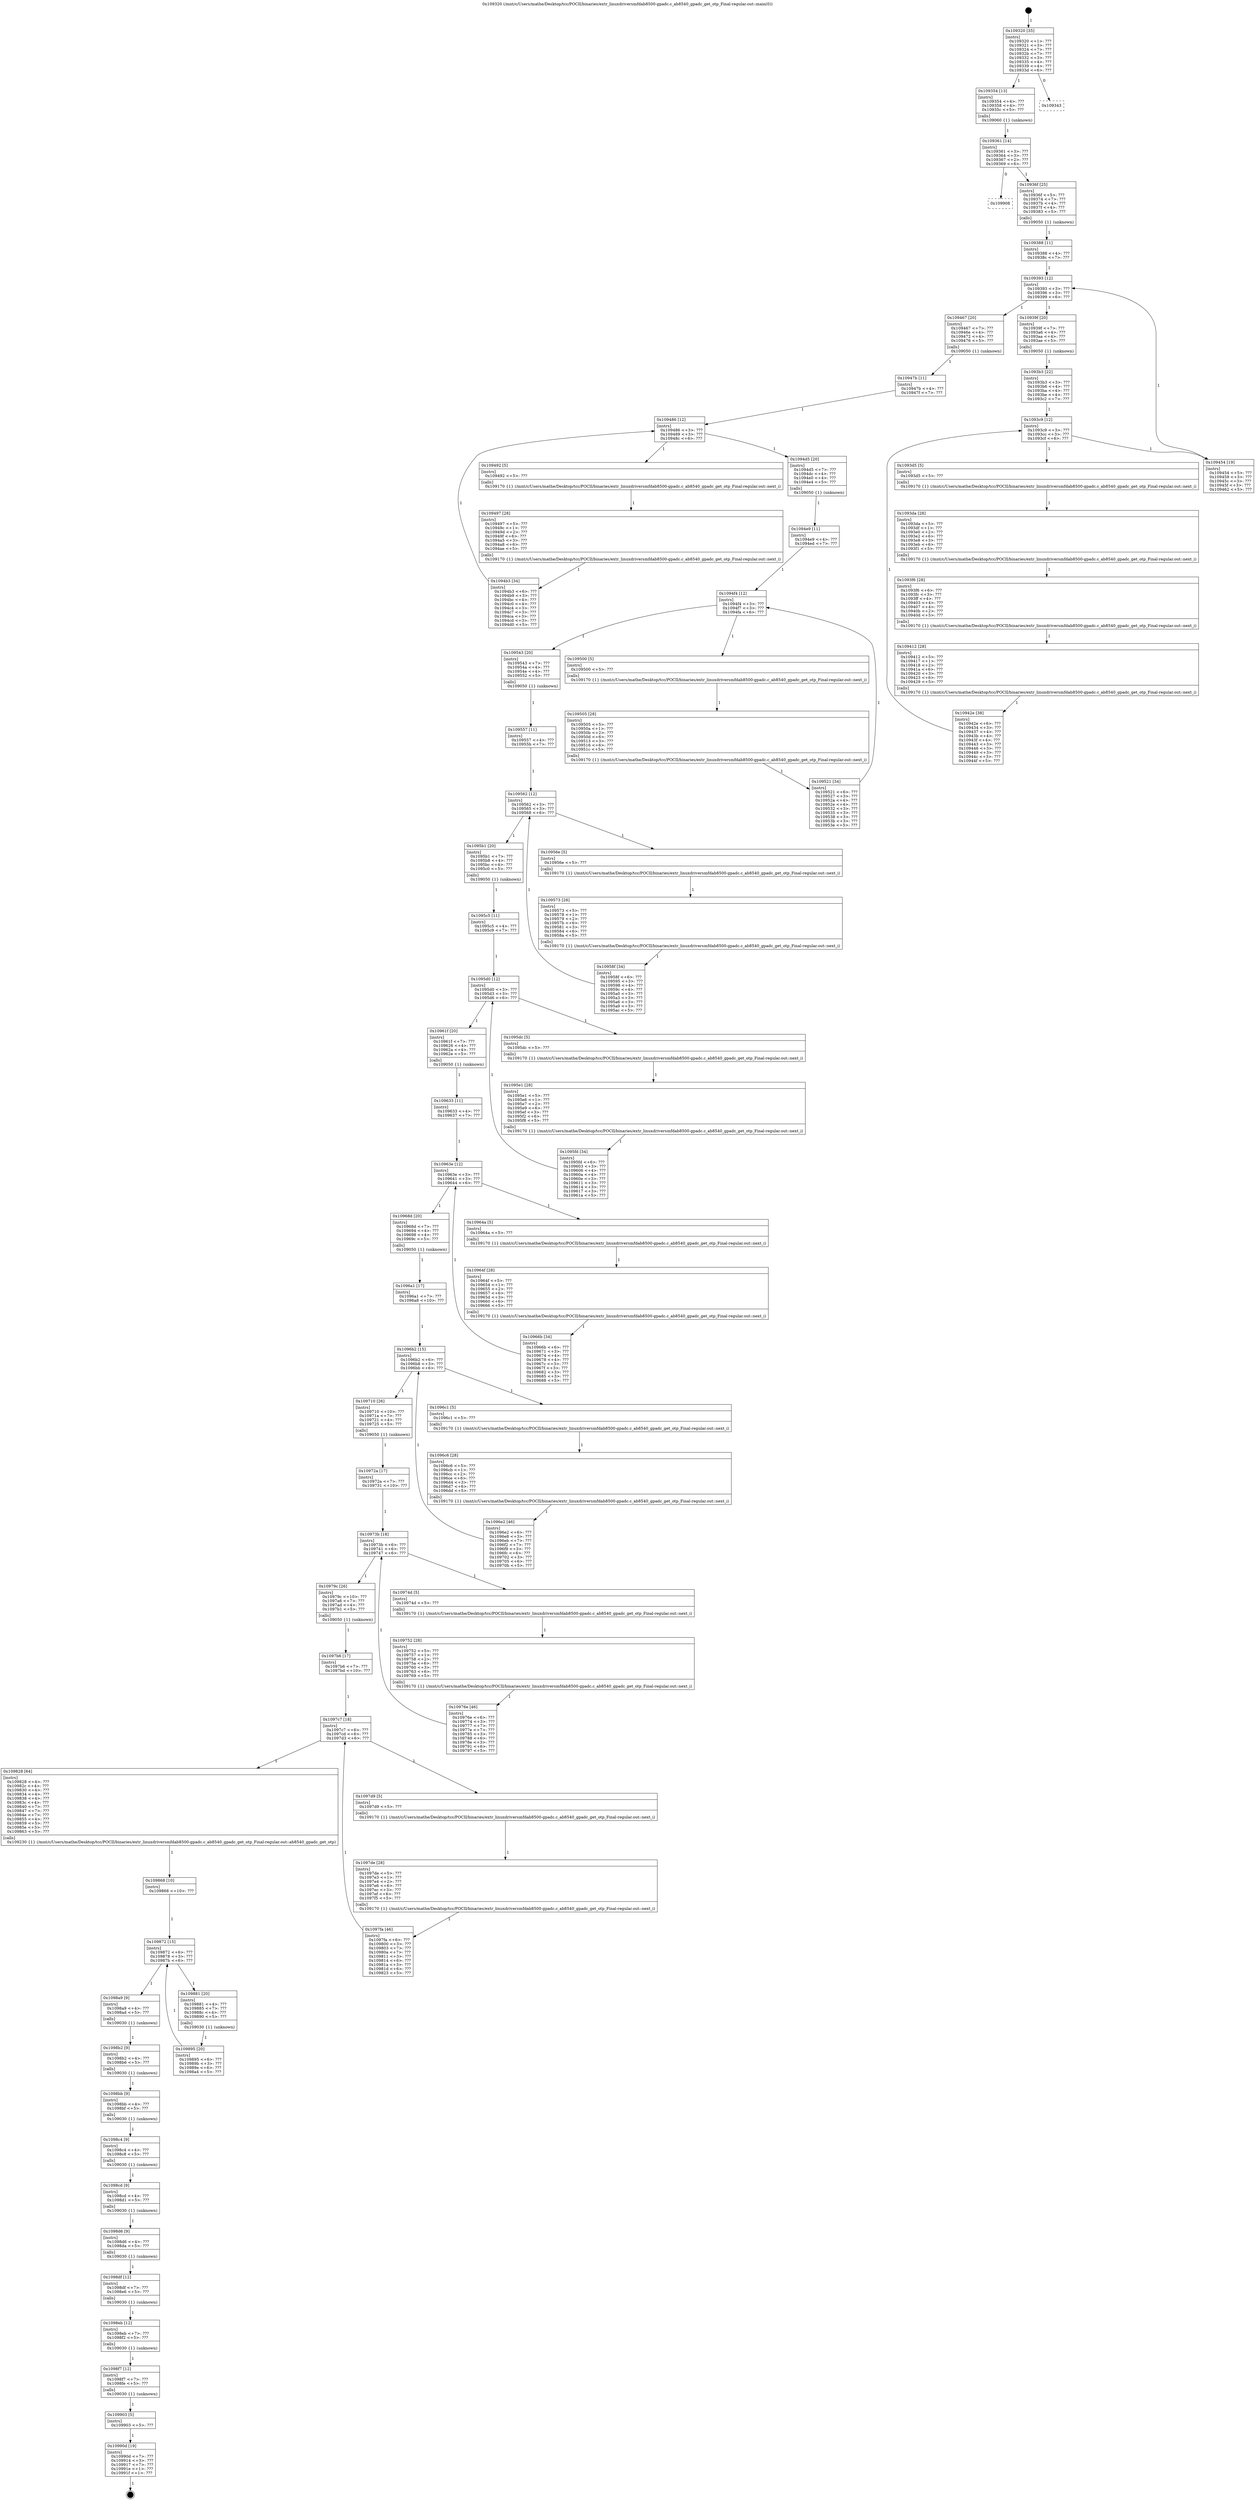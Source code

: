digraph "0x109320" {
  label = "0x109320 (/mnt/c/Users/mathe/Desktop/tcc/POCII/binaries/extr_linuxdriversmfdab8500-gpadc.c_ab8540_gpadc_get_otp_Final-regular.out::main(0))"
  labelloc = "t"
  node[shape=record]

  Entry [label="",width=0.3,height=0.3,shape=circle,fillcolor=black,style=filled]
  "0x109320" [label="{
     0x109320 [35]\l
     | [instrs]\l
     &nbsp;&nbsp;0x109320 \<+1\>: ???\l
     &nbsp;&nbsp;0x109321 \<+3\>: ???\l
     &nbsp;&nbsp;0x109324 \<+7\>: ???\l
     &nbsp;&nbsp;0x10932b \<+7\>: ???\l
     &nbsp;&nbsp;0x109332 \<+3\>: ???\l
     &nbsp;&nbsp;0x109335 \<+4\>: ???\l
     &nbsp;&nbsp;0x109339 \<+4\>: ???\l
     &nbsp;&nbsp;0x10933d \<+6\>: ???\l
  }"]
  "0x109354" [label="{
     0x109354 [13]\l
     | [instrs]\l
     &nbsp;&nbsp;0x109354 \<+4\>: ???\l
     &nbsp;&nbsp;0x109358 \<+4\>: ???\l
     &nbsp;&nbsp;0x10935c \<+5\>: ???\l
     | [calls]\l
     &nbsp;&nbsp;0x109060 \{1\} (unknown)\l
  }"]
  "0x109343" [label="{
     0x109343\l
  }", style=dashed]
  "0x109361" [label="{
     0x109361 [14]\l
     | [instrs]\l
     &nbsp;&nbsp;0x109361 \<+3\>: ???\l
     &nbsp;&nbsp;0x109364 \<+3\>: ???\l
     &nbsp;&nbsp;0x109367 \<+2\>: ???\l
     &nbsp;&nbsp;0x109369 \<+6\>: ???\l
  }"]
  "0x109908" [label="{
     0x109908\l
  }", style=dashed]
  "0x10936f" [label="{
     0x10936f [25]\l
     | [instrs]\l
     &nbsp;&nbsp;0x10936f \<+5\>: ???\l
     &nbsp;&nbsp;0x109374 \<+7\>: ???\l
     &nbsp;&nbsp;0x10937b \<+4\>: ???\l
     &nbsp;&nbsp;0x10937f \<+4\>: ???\l
     &nbsp;&nbsp;0x109383 \<+5\>: ???\l
     | [calls]\l
     &nbsp;&nbsp;0x109050 \{1\} (unknown)\l
  }"]
  Exit [label="",width=0.3,height=0.3,shape=circle,fillcolor=black,style=filled,peripheries=2]
  "0x109393" [label="{
     0x109393 [12]\l
     | [instrs]\l
     &nbsp;&nbsp;0x109393 \<+3\>: ???\l
     &nbsp;&nbsp;0x109396 \<+3\>: ???\l
     &nbsp;&nbsp;0x109399 \<+6\>: ???\l
  }"]
  "0x109467" [label="{
     0x109467 [20]\l
     | [instrs]\l
     &nbsp;&nbsp;0x109467 \<+7\>: ???\l
     &nbsp;&nbsp;0x10946e \<+4\>: ???\l
     &nbsp;&nbsp;0x109472 \<+4\>: ???\l
     &nbsp;&nbsp;0x109476 \<+5\>: ???\l
     | [calls]\l
     &nbsp;&nbsp;0x109050 \{1\} (unknown)\l
  }"]
  "0x10939f" [label="{
     0x10939f [20]\l
     | [instrs]\l
     &nbsp;&nbsp;0x10939f \<+7\>: ???\l
     &nbsp;&nbsp;0x1093a6 \<+4\>: ???\l
     &nbsp;&nbsp;0x1093aa \<+4\>: ???\l
     &nbsp;&nbsp;0x1093ae \<+5\>: ???\l
     | [calls]\l
     &nbsp;&nbsp;0x109050 \{1\} (unknown)\l
  }"]
  "0x1093c9" [label="{
     0x1093c9 [12]\l
     | [instrs]\l
     &nbsp;&nbsp;0x1093c9 \<+3\>: ???\l
     &nbsp;&nbsp;0x1093cc \<+3\>: ???\l
     &nbsp;&nbsp;0x1093cf \<+6\>: ???\l
  }"]
  "0x109454" [label="{
     0x109454 [19]\l
     | [instrs]\l
     &nbsp;&nbsp;0x109454 \<+5\>: ???\l
     &nbsp;&nbsp;0x109459 \<+3\>: ???\l
     &nbsp;&nbsp;0x10945c \<+3\>: ???\l
     &nbsp;&nbsp;0x10945f \<+3\>: ???\l
     &nbsp;&nbsp;0x109462 \<+5\>: ???\l
  }"]
  "0x1093d5" [label="{
     0x1093d5 [5]\l
     | [instrs]\l
     &nbsp;&nbsp;0x1093d5 \<+5\>: ???\l
     | [calls]\l
     &nbsp;&nbsp;0x109170 \{1\} (/mnt/c/Users/mathe/Desktop/tcc/POCII/binaries/extr_linuxdriversmfdab8500-gpadc.c_ab8540_gpadc_get_otp_Final-regular.out::next_i)\l
  }"]
  "0x1093da" [label="{
     0x1093da [28]\l
     | [instrs]\l
     &nbsp;&nbsp;0x1093da \<+5\>: ???\l
     &nbsp;&nbsp;0x1093df \<+1\>: ???\l
     &nbsp;&nbsp;0x1093e0 \<+2\>: ???\l
     &nbsp;&nbsp;0x1093e2 \<+6\>: ???\l
     &nbsp;&nbsp;0x1093e8 \<+3\>: ???\l
     &nbsp;&nbsp;0x1093eb \<+6\>: ???\l
     &nbsp;&nbsp;0x1093f1 \<+5\>: ???\l
     | [calls]\l
     &nbsp;&nbsp;0x109170 \{1\} (/mnt/c/Users/mathe/Desktop/tcc/POCII/binaries/extr_linuxdriversmfdab8500-gpadc.c_ab8540_gpadc_get_otp_Final-regular.out::next_i)\l
  }"]
  "0x1093f6" [label="{
     0x1093f6 [28]\l
     | [instrs]\l
     &nbsp;&nbsp;0x1093f6 \<+6\>: ???\l
     &nbsp;&nbsp;0x1093fc \<+3\>: ???\l
     &nbsp;&nbsp;0x1093ff \<+4\>: ???\l
     &nbsp;&nbsp;0x109403 \<+4\>: ???\l
     &nbsp;&nbsp;0x109407 \<+4\>: ???\l
     &nbsp;&nbsp;0x10940b \<+2\>: ???\l
     &nbsp;&nbsp;0x10940d \<+5\>: ???\l
     | [calls]\l
     &nbsp;&nbsp;0x109170 \{1\} (/mnt/c/Users/mathe/Desktop/tcc/POCII/binaries/extr_linuxdriversmfdab8500-gpadc.c_ab8540_gpadc_get_otp_Final-regular.out::next_i)\l
  }"]
  "0x109412" [label="{
     0x109412 [28]\l
     | [instrs]\l
     &nbsp;&nbsp;0x109412 \<+5\>: ???\l
     &nbsp;&nbsp;0x109417 \<+1\>: ???\l
     &nbsp;&nbsp;0x109418 \<+2\>: ???\l
     &nbsp;&nbsp;0x10941a \<+6\>: ???\l
     &nbsp;&nbsp;0x109420 \<+3\>: ???\l
     &nbsp;&nbsp;0x109423 \<+6\>: ???\l
     &nbsp;&nbsp;0x109429 \<+5\>: ???\l
     | [calls]\l
     &nbsp;&nbsp;0x109170 \{1\} (/mnt/c/Users/mathe/Desktop/tcc/POCII/binaries/extr_linuxdriversmfdab8500-gpadc.c_ab8540_gpadc_get_otp_Final-regular.out::next_i)\l
  }"]
  "0x10942e" [label="{
     0x10942e [38]\l
     | [instrs]\l
     &nbsp;&nbsp;0x10942e \<+6\>: ???\l
     &nbsp;&nbsp;0x109434 \<+3\>: ???\l
     &nbsp;&nbsp;0x109437 \<+4\>: ???\l
     &nbsp;&nbsp;0x10943b \<+4\>: ???\l
     &nbsp;&nbsp;0x10943f \<+4\>: ???\l
     &nbsp;&nbsp;0x109443 \<+3\>: ???\l
     &nbsp;&nbsp;0x109446 \<+3\>: ???\l
     &nbsp;&nbsp;0x109449 \<+3\>: ???\l
     &nbsp;&nbsp;0x10944c \<+3\>: ???\l
     &nbsp;&nbsp;0x10944f \<+5\>: ???\l
  }"]
  "0x1093b3" [label="{
     0x1093b3 [22]\l
     | [instrs]\l
     &nbsp;&nbsp;0x1093b3 \<+3\>: ???\l
     &nbsp;&nbsp;0x1093b6 \<+4\>: ???\l
     &nbsp;&nbsp;0x1093ba \<+4\>: ???\l
     &nbsp;&nbsp;0x1093be \<+4\>: ???\l
     &nbsp;&nbsp;0x1093c2 \<+7\>: ???\l
  }"]
  "0x10990d" [label="{
     0x10990d [19]\l
     | [instrs]\l
     &nbsp;&nbsp;0x10990d \<+7\>: ???\l
     &nbsp;&nbsp;0x109914 \<+3\>: ???\l
     &nbsp;&nbsp;0x109917 \<+7\>: ???\l
     &nbsp;&nbsp;0x10991e \<+1\>: ???\l
     &nbsp;&nbsp;0x10991f \<+1\>: ???\l
  }"]
  "0x109388" [label="{
     0x109388 [11]\l
     | [instrs]\l
     &nbsp;&nbsp;0x109388 \<+4\>: ???\l
     &nbsp;&nbsp;0x10938c \<+7\>: ???\l
  }"]
  "0x109486" [label="{
     0x109486 [12]\l
     | [instrs]\l
     &nbsp;&nbsp;0x109486 \<+3\>: ???\l
     &nbsp;&nbsp;0x109489 \<+3\>: ???\l
     &nbsp;&nbsp;0x10948c \<+6\>: ???\l
  }"]
  "0x1094d5" [label="{
     0x1094d5 [20]\l
     | [instrs]\l
     &nbsp;&nbsp;0x1094d5 \<+7\>: ???\l
     &nbsp;&nbsp;0x1094dc \<+4\>: ???\l
     &nbsp;&nbsp;0x1094e0 \<+4\>: ???\l
     &nbsp;&nbsp;0x1094e4 \<+5\>: ???\l
     | [calls]\l
     &nbsp;&nbsp;0x109050 \{1\} (unknown)\l
  }"]
  "0x109492" [label="{
     0x109492 [5]\l
     | [instrs]\l
     &nbsp;&nbsp;0x109492 \<+5\>: ???\l
     | [calls]\l
     &nbsp;&nbsp;0x109170 \{1\} (/mnt/c/Users/mathe/Desktop/tcc/POCII/binaries/extr_linuxdriversmfdab8500-gpadc.c_ab8540_gpadc_get_otp_Final-regular.out::next_i)\l
  }"]
  "0x109497" [label="{
     0x109497 [28]\l
     | [instrs]\l
     &nbsp;&nbsp;0x109497 \<+5\>: ???\l
     &nbsp;&nbsp;0x10949c \<+1\>: ???\l
     &nbsp;&nbsp;0x10949d \<+2\>: ???\l
     &nbsp;&nbsp;0x10949f \<+6\>: ???\l
     &nbsp;&nbsp;0x1094a5 \<+3\>: ???\l
     &nbsp;&nbsp;0x1094a8 \<+6\>: ???\l
     &nbsp;&nbsp;0x1094ae \<+5\>: ???\l
     | [calls]\l
     &nbsp;&nbsp;0x109170 \{1\} (/mnt/c/Users/mathe/Desktop/tcc/POCII/binaries/extr_linuxdriversmfdab8500-gpadc.c_ab8540_gpadc_get_otp_Final-regular.out::next_i)\l
  }"]
  "0x1094b3" [label="{
     0x1094b3 [34]\l
     | [instrs]\l
     &nbsp;&nbsp;0x1094b3 \<+6\>: ???\l
     &nbsp;&nbsp;0x1094b9 \<+3\>: ???\l
     &nbsp;&nbsp;0x1094bc \<+4\>: ???\l
     &nbsp;&nbsp;0x1094c0 \<+4\>: ???\l
     &nbsp;&nbsp;0x1094c4 \<+3\>: ???\l
     &nbsp;&nbsp;0x1094c7 \<+3\>: ???\l
     &nbsp;&nbsp;0x1094ca \<+3\>: ???\l
     &nbsp;&nbsp;0x1094cd \<+3\>: ???\l
     &nbsp;&nbsp;0x1094d0 \<+5\>: ???\l
  }"]
  "0x10947b" [label="{
     0x10947b [11]\l
     | [instrs]\l
     &nbsp;&nbsp;0x10947b \<+4\>: ???\l
     &nbsp;&nbsp;0x10947f \<+7\>: ???\l
  }"]
  "0x1094f4" [label="{
     0x1094f4 [12]\l
     | [instrs]\l
     &nbsp;&nbsp;0x1094f4 \<+3\>: ???\l
     &nbsp;&nbsp;0x1094f7 \<+3\>: ???\l
     &nbsp;&nbsp;0x1094fa \<+6\>: ???\l
  }"]
  "0x109543" [label="{
     0x109543 [20]\l
     | [instrs]\l
     &nbsp;&nbsp;0x109543 \<+7\>: ???\l
     &nbsp;&nbsp;0x10954a \<+4\>: ???\l
     &nbsp;&nbsp;0x10954e \<+4\>: ???\l
     &nbsp;&nbsp;0x109552 \<+5\>: ???\l
     | [calls]\l
     &nbsp;&nbsp;0x109050 \{1\} (unknown)\l
  }"]
  "0x109500" [label="{
     0x109500 [5]\l
     | [instrs]\l
     &nbsp;&nbsp;0x109500 \<+5\>: ???\l
     | [calls]\l
     &nbsp;&nbsp;0x109170 \{1\} (/mnt/c/Users/mathe/Desktop/tcc/POCII/binaries/extr_linuxdriversmfdab8500-gpadc.c_ab8540_gpadc_get_otp_Final-regular.out::next_i)\l
  }"]
  "0x109505" [label="{
     0x109505 [28]\l
     | [instrs]\l
     &nbsp;&nbsp;0x109505 \<+5\>: ???\l
     &nbsp;&nbsp;0x10950a \<+1\>: ???\l
     &nbsp;&nbsp;0x10950b \<+2\>: ???\l
     &nbsp;&nbsp;0x10950d \<+6\>: ???\l
     &nbsp;&nbsp;0x109513 \<+3\>: ???\l
     &nbsp;&nbsp;0x109516 \<+6\>: ???\l
     &nbsp;&nbsp;0x10951c \<+5\>: ???\l
     | [calls]\l
     &nbsp;&nbsp;0x109170 \{1\} (/mnt/c/Users/mathe/Desktop/tcc/POCII/binaries/extr_linuxdriversmfdab8500-gpadc.c_ab8540_gpadc_get_otp_Final-regular.out::next_i)\l
  }"]
  "0x109521" [label="{
     0x109521 [34]\l
     | [instrs]\l
     &nbsp;&nbsp;0x109521 \<+6\>: ???\l
     &nbsp;&nbsp;0x109527 \<+3\>: ???\l
     &nbsp;&nbsp;0x10952a \<+4\>: ???\l
     &nbsp;&nbsp;0x10952e \<+4\>: ???\l
     &nbsp;&nbsp;0x109532 \<+3\>: ???\l
     &nbsp;&nbsp;0x109535 \<+3\>: ???\l
     &nbsp;&nbsp;0x109538 \<+3\>: ???\l
     &nbsp;&nbsp;0x10953b \<+3\>: ???\l
     &nbsp;&nbsp;0x10953e \<+5\>: ???\l
  }"]
  "0x1094e9" [label="{
     0x1094e9 [11]\l
     | [instrs]\l
     &nbsp;&nbsp;0x1094e9 \<+4\>: ???\l
     &nbsp;&nbsp;0x1094ed \<+7\>: ???\l
  }"]
  "0x109562" [label="{
     0x109562 [12]\l
     | [instrs]\l
     &nbsp;&nbsp;0x109562 \<+3\>: ???\l
     &nbsp;&nbsp;0x109565 \<+3\>: ???\l
     &nbsp;&nbsp;0x109568 \<+6\>: ???\l
  }"]
  "0x1095b1" [label="{
     0x1095b1 [20]\l
     | [instrs]\l
     &nbsp;&nbsp;0x1095b1 \<+7\>: ???\l
     &nbsp;&nbsp;0x1095b8 \<+4\>: ???\l
     &nbsp;&nbsp;0x1095bc \<+4\>: ???\l
     &nbsp;&nbsp;0x1095c0 \<+5\>: ???\l
     | [calls]\l
     &nbsp;&nbsp;0x109050 \{1\} (unknown)\l
  }"]
  "0x10956e" [label="{
     0x10956e [5]\l
     | [instrs]\l
     &nbsp;&nbsp;0x10956e \<+5\>: ???\l
     | [calls]\l
     &nbsp;&nbsp;0x109170 \{1\} (/mnt/c/Users/mathe/Desktop/tcc/POCII/binaries/extr_linuxdriversmfdab8500-gpadc.c_ab8540_gpadc_get_otp_Final-regular.out::next_i)\l
  }"]
  "0x109573" [label="{
     0x109573 [28]\l
     | [instrs]\l
     &nbsp;&nbsp;0x109573 \<+5\>: ???\l
     &nbsp;&nbsp;0x109578 \<+1\>: ???\l
     &nbsp;&nbsp;0x109579 \<+2\>: ???\l
     &nbsp;&nbsp;0x10957b \<+6\>: ???\l
     &nbsp;&nbsp;0x109581 \<+3\>: ???\l
     &nbsp;&nbsp;0x109584 \<+6\>: ???\l
     &nbsp;&nbsp;0x10958a \<+5\>: ???\l
     | [calls]\l
     &nbsp;&nbsp;0x109170 \{1\} (/mnt/c/Users/mathe/Desktop/tcc/POCII/binaries/extr_linuxdriversmfdab8500-gpadc.c_ab8540_gpadc_get_otp_Final-regular.out::next_i)\l
  }"]
  "0x10958f" [label="{
     0x10958f [34]\l
     | [instrs]\l
     &nbsp;&nbsp;0x10958f \<+6\>: ???\l
     &nbsp;&nbsp;0x109595 \<+3\>: ???\l
     &nbsp;&nbsp;0x109598 \<+4\>: ???\l
     &nbsp;&nbsp;0x10959c \<+4\>: ???\l
     &nbsp;&nbsp;0x1095a0 \<+3\>: ???\l
     &nbsp;&nbsp;0x1095a3 \<+3\>: ???\l
     &nbsp;&nbsp;0x1095a6 \<+3\>: ???\l
     &nbsp;&nbsp;0x1095a9 \<+3\>: ???\l
     &nbsp;&nbsp;0x1095ac \<+5\>: ???\l
  }"]
  "0x109557" [label="{
     0x109557 [11]\l
     | [instrs]\l
     &nbsp;&nbsp;0x109557 \<+4\>: ???\l
     &nbsp;&nbsp;0x10955b \<+7\>: ???\l
  }"]
  "0x1095d0" [label="{
     0x1095d0 [12]\l
     | [instrs]\l
     &nbsp;&nbsp;0x1095d0 \<+3\>: ???\l
     &nbsp;&nbsp;0x1095d3 \<+3\>: ???\l
     &nbsp;&nbsp;0x1095d6 \<+6\>: ???\l
  }"]
  "0x10961f" [label="{
     0x10961f [20]\l
     | [instrs]\l
     &nbsp;&nbsp;0x10961f \<+7\>: ???\l
     &nbsp;&nbsp;0x109626 \<+4\>: ???\l
     &nbsp;&nbsp;0x10962a \<+4\>: ???\l
     &nbsp;&nbsp;0x10962e \<+5\>: ???\l
     | [calls]\l
     &nbsp;&nbsp;0x109050 \{1\} (unknown)\l
  }"]
  "0x1095dc" [label="{
     0x1095dc [5]\l
     | [instrs]\l
     &nbsp;&nbsp;0x1095dc \<+5\>: ???\l
     | [calls]\l
     &nbsp;&nbsp;0x109170 \{1\} (/mnt/c/Users/mathe/Desktop/tcc/POCII/binaries/extr_linuxdriversmfdab8500-gpadc.c_ab8540_gpadc_get_otp_Final-regular.out::next_i)\l
  }"]
  "0x1095e1" [label="{
     0x1095e1 [28]\l
     | [instrs]\l
     &nbsp;&nbsp;0x1095e1 \<+5\>: ???\l
     &nbsp;&nbsp;0x1095e6 \<+1\>: ???\l
     &nbsp;&nbsp;0x1095e7 \<+2\>: ???\l
     &nbsp;&nbsp;0x1095e9 \<+6\>: ???\l
     &nbsp;&nbsp;0x1095ef \<+3\>: ???\l
     &nbsp;&nbsp;0x1095f2 \<+6\>: ???\l
     &nbsp;&nbsp;0x1095f8 \<+5\>: ???\l
     | [calls]\l
     &nbsp;&nbsp;0x109170 \{1\} (/mnt/c/Users/mathe/Desktop/tcc/POCII/binaries/extr_linuxdriversmfdab8500-gpadc.c_ab8540_gpadc_get_otp_Final-regular.out::next_i)\l
  }"]
  "0x1095fd" [label="{
     0x1095fd [34]\l
     | [instrs]\l
     &nbsp;&nbsp;0x1095fd \<+6\>: ???\l
     &nbsp;&nbsp;0x109603 \<+3\>: ???\l
     &nbsp;&nbsp;0x109606 \<+4\>: ???\l
     &nbsp;&nbsp;0x10960a \<+4\>: ???\l
     &nbsp;&nbsp;0x10960e \<+3\>: ???\l
     &nbsp;&nbsp;0x109611 \<+3\>: ???\l
     &nbsp;&nbsp;0x109614 \<+3\>: ???\l
     &nbsp;&nbsp;0x109617 \<+3\>: ???\l
     &nbsp;&nbsp;0x10961a \<+5\>: ???\l
  }"]
  "0x1095c5" [label="{
     0x1095c5 [11]\l
     | [instrs]\l
     &nbsp;&nbsp;0x1095c5 \<+4\>: ???\l
     &nbsp;&nbsp;0x1095c9 \<+7\>: ???\l
  }"]
  "0x10963e" [label="{
     0x10963e [12]\l
     | [instrs]\l
     &nbsp;&nbsp;0x10963e \<+3\>: ???\l
     &nbsp;&nbsp;0x109641 \<+3\>: ???\l
     &nbsp;&nbsp;0x109644 \<+6\>: ???\l
  }"]
  "0x10968d" [label="{
     0x10968d [20]\l
     | [instrs]\l
     &nbsp;&nbsp;0x10968d \<+7\>: ???\l
     &nbsp;&nbsp;0x109694 \<+4\>: ???\l
     &nbsp;&nbsp;0x109698 \<+4\>: ???\l
     &nbsp;&nbsp;0x10969c \<+5\>: ???\l
     | [calls]\l
     &nbsp;&nbsp;0x109050 \{1\} (unknown)\l
  }"]
  "0x10964a" [label="{
     0x10964a [5]\l
     | [instrs]\l
     &nbsp;&nbsp;0x10964a \<+5\>: ???\l
     | [calls]\l
     &nbsp;&nbsp;0x109170 \{1\} (/mnt/c/Users/mathe/Desktop/tcc/POCII/binaries/extr_linuxdriversmfdab8500-gpadc.c_ab8540_gpadc_get_otp_Final-regular.out::next_i)\l
  }"]
  "0x10964f" [label="{
     0x10964f [28]\l
     | [instrs]\l
     &nbsp;&nbsp;0x10964f \<+5\>: ???\l
     &nbsp;&nbsp;0x109654 \<+1\>: ???\l
     &nbsp;&nbsp;0x109655 \<+2\>: ???\l
     &nbsp;&nbsp;0x109657 \<+6\>: ???\l
     &nbsp;&nbsp;0x10965d \<+3\>: ???\l
     &nbsp;&nbsp;0x109660 \<+6\>: ???\l
     &nbsp;&nbsp;0x109666 \<+5\>: ???\l
     | [calls]\l
     &nbsp;&nbsp;0x109170 \{1\} (/mnt/c/Users/mathe/Desktop/tcc/POCII/binaries/extr_linuxdriversmfdab8500-gpadc.c_ab8540_gpadc_get_otp_Final-regular.out::next_i)\l
  }"]
  "0x10966b" [label="{
     0x10966b [34]\l
     | [instrs]\l
     &nbsp;&nbsp;0x10966b \<+6\>: ???\l
     &nbsp;&nbsp;0x109671 \<+3\>: ???\l
     &nbsp;&nbsp;0x109674 \<+4\>: ???\l
     &nbsp;&nbsp;0x109678 \<+4\>: ???\l
     &nbsp;&nbsp;0x10967c \<+3\>: ???\l
     &nbsp;&nbsp;0x10967f \<+3\>: ???\l
     &nbsp;&nbsp;0x109682 \<+3\>: ???\l
     &nbsp;&nbsp;0x109685 \<+3\>: ???\l
     &nbsp;&nbsp;0x109688 \<+5\>: ???\l
  }"]
  "0x109633" [label="{
     0x109633 [11]\l
     | [instrs]\l
     &nbsp;&nbsp;0x109633 \<+4\>: ???\l
     &nbsp;&nbsp;0x109637 \<+7\>: ???\l
  }"]
  "0x1096b2" [label="{
     0x1096b2 [15]\l
     | [instrs]\l
     &nbsp;&nbsp;0x1096b2 \<+6\>: ???\l
     &nbsp;&nbsp;0x1096b8 \<+3\>: ???\l
     &nbsp;&nbsp;0x1096bb \<+6\>: ???\l
  }"]
  "0x109710" [label="{
     0x109710 [26]\l
     | [instrs]\l
     &nbsp;&nbsp;0x109710 \<+10\>: ???\l
     &nbsp;&nbsp;0x10971a \<+7\>: ???\l
     &nbsp;&nbsp;0x109721 \<+4\>: ???\l
     &nbsp;&nbsp;0x109725 \<+5\>: ???\l
     | [calls]\l
     &nbsp;&nbsp;0x109050 \{1\} (unknown)\l
  }"]
  "0x1096c1" [label="{
     0x1096c1 [5]\l
     | [instrs]\l
     &nbsp;&nbsp;0x1096c1 \<+5\>: ???\l
     | [calls]\l
     &nbsp;&nbsp;0x109170 \{1\} (/mnt/c/Users/mathe/Desktop/tcc/POCII/binaries/extr_linuxdriversmfdab8500-gpadc.c_ab8540_gpadc_get_otp_Final-regular.out::next_i)\l
  }"]
  "0x1096c6" [label="{
     0x1096c6 [28]\l
     | [instrs]\l
     &nbsp;&nbsp;0x1096c6 \<+5\>: ???\l
     &nbsp;&nbsp;0x1096cb \<+1\>: ???\l
     &nbsp;&nbsp;0x1096cc \<+2\>: ???\l
     &nbsp;&nbsp;0x1096ce \<+6\>: ???\l
     &nbsp;&nbsp;0x1096d4 \<+3\>: ???\l
     &nbsp;&nbsp;0x1096d7 \<+6\>: ???\l
     &nbsp;&nbsp;0x1096dd \<+5\>: ???\l
     | [calls]\l
     &nbsp;&nbsp;0x109170 \{1\} (/mnt/c/Users/mathe/Desktop/tcc/POCII/binaries/extr_linuxdriversmfdab8500-gpadc.c_ab8540_gpadc_get_otp_Final-regular.out::next_i)\l
  }"]
  "0x1096e2" [label="{
     0x1096e2 [46]\l
     | [instrs]\l
     &nbsp;&nbsp;0x1096e2 \<+6\>: ???\l
     &nbsp;&nbsp;0x1096e8 \<+3\>: ???\l
     &nbsp;&nbsp;0x1096eb \<+7\>: ???\l
     &nbsp;&nbsp;0x1096f2 \<+7\>: ???\l
     &nbsp;&nbsp;0x1096f9 \<+3\>: ???\l
     &nbsp;&nbsp;0x1096fc \<+6\>: ???\l
     &nbsp;&nbsp;0x109702 \<+3\>: ???\l
     &nbsp;&nbsp;0x109705 \<+6\>: ???\l
     &nbsp;&nbsp;0x10970b \<+5\>: ???\l
  }"]
  "0x1096a1" [label="{
     0x1096a1 [17]\l
     | [instrs]\l
     &nbsp;&nbsp;0x1096a1 \<+7\>: ???\l
     &nbsp;&nbsp;0x1096a8 \<+10\>: ???\l
  }"]
  "0x10973b" [label="{
     0x10973b [18]\l
     | [instrs]\l
     &nbsp;&nbsp;0x10973b \<+6\>: ???\l
     &nbsp;&nbsp;0x109741 \<+6\>: ???\l
     &nbsp;&nbsp;0x109747 \<+6\>: ???\l
  }"]
  "0x10979c" [label="{
     0x10979c [26]\l
     | [instrs]\l
     &nbsp;&nbsp;0x10979c \<+10\>: ???\l
     &nbsp;&nbsp;0x1097a6 \<+7\>: ???\l
     &nbsp;&nbsp;0x1097ad \<+4\>: ???\l
     &nbsp;&nbsp;0x1097b1 \<+5\>: ???\l
     | [calls]\l
     &nbsp;&nbsp;0x109050 \{1\} (unknown)\l
  }"]
  "0x10974d" [label="{
     0x10974d [5]\l
     | [instrs]\l
     &nbsp;&nbsp;0x10974d \<+5\>: ???\l
     | [calls]\l
     &nbsp;&nbsp;0x109170 \{1\} (/mnt/c/Users/mathe/Desktop/tcc/POCII/binaries/extr_linuxdriversmfdab8500-gpadc.c_ab8540_gpadc_get_otp_Final-regular.out::next_i)\l
  }"]
  "0x109752" [label="{
     0x109752 [28]\l
     | [instrs]\l
     &nbsp;&nbsp;0x109752 \<+5\>: ???\l
     &nbsp;&nbsp;0x109757 \<+1\>: ???\l
     &nbsp;&nbsp;0x109758 \<+2\>: ???\l
     &nbsp;&nbsp;0x10975a \<+6\>: ???\l
     &nbsp;&nbsp;0x109760 \<+3\>: ???\l
     &nbsp;&nbsp;0x109763 \<+6\>: ???\l
     &nbsp;&nbsp;0x109769 \<+5\>: ???\l
     | [calls]\l
     &nbsp;&nbsp;0x109170 \{1\} (/mnt/c/Users/mathe/Desktop/tcc/POCII/binaries/extr_linuxdriversmfdab8500-gpadc.c_ab8540_gpadc_get_otp_Final-regular.out::next_i)\l
  }"]
  "0x10976e" [label="{
     0x10976e [46]\l
     | [instrs]\l
     &nbsp;&nbsp;0x10976e \<+6\>: ???\l
     &nbsp;&nbsp;0x109774 \<+3\>: ???\l
     &nbsp;&nbsp;0x109777 \<+7\>: ???\l
     &nbsp;&nbsp;0x10977e \<+7\>: ???\l
     &nbsp;&nbsp;0x109785 \<+3\>: ???\l
     &nbsp;&nbsp;0x109788 \<+6\>: ???\l
     &nbsp;&nbsp;0x10978e \<+3\>: ???\l
     &nbsp;&nbsp;0x109791 \<+6\>: ???\l
     &nbsp;&nbsp;0x109797 \<+5\>: ???\l
  }"]
  "0x10972a" [label="{
     0x10972a [17]\l
     | [instrs]\l
     &nbsp;&nbsp;0x10972a \<+7\>: ???\l
     &nbsp;&nbsp;0x109731 \<+10\>: ???\l
  }"]
  "0x1097c7" [label="{
     0x1097c7 [18]\l
     | [instrs]\l
     &nbsp;&nbsp;0x1097c7 \<+6\>: ???\l
     &nbsp;&nbsp;0x1097cd \<+6\>: ???\l
     &nbsp;&nbsp;0x1097d3 \<+6\>: ???\l
  }"]
  "0x109828" [label="{
     0x109828 [64]\l
     | [instrs]\l
     &nbsp;&nbsp;0x109828 \<+4\>: ???\l
     &nbsp;&nbsp;0x10982c \<+4\>: ???\l
     &nbsp;&nbsp;0x109830 \<+4\>: ???\l
     &nbsp;&nbsp;0x109834 \<+4\>: ???\l
     &nbsp;&nbsp;0x109838 \<+4\>: ???\l
     &nbsp;&nbsp;0x10983c \<+4\>: ???\l
     &nbsp;&nbsp;0x109840 \<+7\>: ???\l
     &nbsp;&nbsp;0x109847 \<+7\>: ???\l
     &nbsp;&nbsp;0x10984e \<+7\>: ???\l
     &nbsp;&nbsp;0x109855 \<+4\>: ???\l
     &nbsp;&nbsp;0x109859 \<+5\>: ???\l
     &nbsp;&nbsp;0x10985e \<+5\>: ???\l
     &nbsp;&nbsp;0x109863 \<+5\>: ???\l
     | [calls]\l
     &nbsp;&nbsp;0x109230 \{1\} (/mnt/c/Users/mathe/Desktop/tcc/POCII/binaries/extr_linuxdriversmfdab8500-gpadc.c_ab8540_gpadc_get_otp_Final-regular.out::ab8540_gpadc_get_otp)\l
  }"]
  "0x1097d9" [label="{
     0x1097d9 [5]\l
     | [instrs]\l
     &nbsp;&nbsp;0x1097d9 \<+5\>: ???\l
     | [calls]\l
     &nbsp;&nbsp;0x109170 \{1\} (/mnt/c/Users/mathe/Desktop/tcc/POCII/binaries/extr_linuxdriversmfdab8500-gpadc.c_ab8540_gpadc_get_otp_Final-regular.out::next_i)\l
  }"]
  "0x1097de" [label="{
     0x1097de [28]\l
     | [instrs]\l
     &nbsp;&nbsp;0x1097de \<+5\>: ???\l
     &nbsp;&nbsp;0x1097e3 \<+1\>: ???\l
     &nbsp;&nbsp;0x1097e4 \<+2\>: ???\l
     &nbsp;&nbsp;0x1097e6 \<+6\>: ???\l
     &nbsp;&nbsp;0x1097ec \<+3\>: ???\l
     &nbsp;&nbsp;0x1097ef \<+6\>: ???\l
     &nbsp;&nbsp;0x1097f5 \<+5\>: ???\l
     | [calls]\l
     &nbsp;&nbsp;0x109170 \{1\} (/mnt/c/Users/mathe/Desktop/tcc/POCII/binaries/extr_linuxdriversmfdab8500-gpadc.c_ab8540_gpadc_get_otp_Final-regular.out::next_i)\l
  }"]
  "0x1097fa" [label="{
     0x1097fa [46]\l
     | [instrs]\l
     &nbsp;&nbsp;0x1097fa \<+6\>: ???\l
     &nbsp;&nbsp;0x109800 \<+3\>: ???\l
     &nbsp;&nbsp;0x109803 \<+7\>: ???\l
     &nbsp;&nbsp;0x10980a \<+7\>: ???\l
     &nbsp;&nbsp;0x109811 \<+3\>: ???\l
     &nbsp;&nbsp;0x109814 \<+6\>: ???\l
     &nbsp;&nbsp;0x10981a \<+3\>: ???\l
     &nbsp;&nbsp;0x10981d \<+6\>: ???\l
     &nbsp;&nbsp;0x109823 \<+5\>: ???\l
  }"]
  "0x1097b6" [label="{
     0x1097b6 [17]\l
     | [instrs]\l
     &nbsp;&nbsp;0x1097b6 \<+7\>: ???\l
     &nbsp;&nbsp;0x1097bd \<+10\>: ???\l
  }"]
  "0x109872" [label="{
     0x109872 [15]\l
     | [instrs]\l
     &nbsp;&nbsp;0x109872 \<+6\>: ???\l
     &nbsp;&nbsp;0x109878 \<+3\>: ???\l
     &nbsp;&nbsp;0x10987b \<+6\>: ???\l
  }"]
  "0x1098a9" [label="{
     0x1098a9 [9]\l
     | [instrs]\l
     &nbsp;&nbsp;0x1098a9 \<+4\>: ???\l
     &nbsp;&nbsp;0x1098ad \<+5\>: ???\l
     | [calls]\l
     &nbsp;&nbsp;0x109030 \{1\} (unknown)\l
  }"]
  "0x109881" [label="{
     0x109881 [20]\l
     | [instrs]\l
     &nbsp;&nbsp;0x109881 \<+4\>: ???\l
     &nbsp;&nbsp;0x109885 \<+7\>: ???\l
     &nbsp;&nbsp;0x10988c \<+4\>: ???\l
     &nbsp;&nbsp;0x109890 \<+5\>: ???\l
     | [calls]\l
     &nbsp;&nbsp;0x109030 \{1\} (unknown)\l
  }"]
  "0x109895" [label="{
     0x109895 [20]\l
     | [instrs]\l
     &nbsp;&nbsp;0x109895 \<+6\>: ???\l
     &nbsp;&nbsp;0x10989b \<+3\>: ???\l
     &nbsp;&nbsp;0x10989e \<+6\>: ???\l
     &nbsp;&nbsp;0x1098a4 \<+5\>: ???\l
  }"]
  "0x109868" [label="{
     0x109868 [10]\l
     | [instrs]\l
     &nbsp;&nbsp;0x109868 \<+10\>: ???\l
  }"]
  "0x1098b2" [label="{
     0x1098b2 [9]\l
     | [instrs]\l
     &nbsp;&nbsp;0x1098b2 \<+4\>: ???\l
     &nbsp;&nbsp;0x1098b6 \<+5\>: ???\l
     | [calls]\l
     &nbsp;&nbsp;0x109030 \{1\} (unknown)\l
  }"]
  "0x1098bb" [label="{
     0x1098bb [9]\l
     | [instrs]\l
     &nbsp;&nbsp;0x1098bb \<+4\>: ???\l
     &nbsp;&nbsp;0x1098bf \<+5\>: ???\l
     | [calls]\l
     &nbsp;&nbsp;0x109030 \{1\} (unknown)\l
  }"]
  "0x1098c4" [label="{
     0x1098c4 [9]\l
     | [instrs]\l
     &nbsp;&nbsp;0x1098c4 \<+4\>: ???\l
     &nbsp;&nbsp;0x1098c8 \<+5\>: ???\l
     | [calls]\l
     &nbsp;&nbsp;0x109030 \{1\} (unknown)\l
  }"]
  "0x1098cd" [label="{
     0x1098cd [9]\l
     | [instrs]\l
     &nbsp;&nbsp;0x1098cd \<+4\>: ???\l
     &nbsp;&nbsp;0x1098d1 \<+5\>: ???\l
     | [calls]\l
     &nbsp;&nbsp;0x109030 \{1\} (unknown)\l
  }"]
  "0x1098d6" [label="{
     0x1098d6 [9]\l
     | [instrs]\l
     &nbsp;&nbsp;0x1098d6 \<+4\>: ???\l
     &nbsp;&nbsp;0x1098da \<+5\>: ???\l
     | [calls]\l
     &nbsp;&nbsp;0x109030 \{1\} (unknown)\l
  }"]
  "0x1098df" [label="{
     0x1098df [12]\l
     | [instrs]\l
     &nbsp;&nbsp;0x1098df \<+7\>: ???\l
     &nbsp;&nbsp;0x1098e6 \<+5\>: ???\l
     | [calls]\l
     &nbsp;&nbsp;0x109030 \{1\} (unknown)\l
  }"]
  "0x1098eb" [label="{
     0x1098eb [12]\l
     | [instrs]\l
     &nbsp;&nbsp;0x1098eb \<+7\>: ???\l
     &nbsp;&nbsp;0x1098f2 \<+5\>: ???\l
     | [calls]\l
     &nbsp;&nbsp;0x109030 \{1\} (unknown)\l
  }"]
  "0x1098f7" [label="{
     0x1098f7 [12]\l
     | [instrs]\l
     &nbsp;&nbsp;0x1098f7 \<+7\>: ???\l
     &nbsp;&nbsp;0x1098fe \<+5\>: ???\l
     | [calls]\l
     &nbsp;&nbsp;0x109030 \{1\} (unknown)\l
  }"]
  "0x109903" [label="{
     0x109903 [5]\l
     | [instrs]\l
     &nbsp;&nbsp;0x109903 \<+5\>: ???\l
  }"]
  Entry -> "0x109320" [label=" 1"]
  "0x109320" -> "0x109354" [label=" 1"]
  "0x109320" -> "0x109343" [label=" 0"]
  "0x109354" -> "0x109361" [label=" 1"]
  "0x109361" -> "0x109908" [label=" 0"]
  "0x109361" -> "0x10936f" [label=" 1"]
  "0x10990d" -> Exit [label=" 1"]
  "0x10936f" -> "0x109388" [label=" 1"]
  "0x109393" -> "0x109467" [label=" 1"]
  "0x109393" -> "0x10939f" [label=" 1"]
  "0x10939f" -> "0x1093b3" [label=" 1"]
  "0x1093c9" -> "0x109454" [label=" 1"]
  "0x1093c9" -> "0x1093d5" [label=" 1"]
  "0x1093d5" -> "0x1093da" [label=" 1"]
  "0x1093da" -> "0x1093f6" [label=" 1"]
  "0x1093f6" -> "0x109412" [label=" 1"]
  "0x109412" -> "0x10942e" [label=" 1"]
  "0x1093b3" -> "0x1093c9" [label=" 1"]
  "0x10942e" -> "0x1093c9" [label=" 1"]
  "0x109903" -> "0x10990d" [label=" 1"]
  "0x109388" -> "0x109393" [label=" 1"]
  "0x109454" -> "0x109393" [label=" 1"]
  "0x109467" -> "0x10947b" [label=" 1"]
  "0x109486" -> "0x1094d5" [label=" 1"]
  "0x109486" -> "0x109492" [label=" 1"]
  "0x109492" -> "0x109497" [label=" 1"]
  "0x109497" -> "0x1094b3" [label=" 1"]
  "0x10947b" -> "0x109486" [label=" 1"]
  "0x1094b3" -> "0x109486" [label=" 1"]
  "0x1094d5" -> "0x1094e9" [label=" 1"]
  "0x1094f4" -> "0x109543" [label=" 1"]
  "0x1094f4" -> "0x109500" [label=" 1"]
  "0x109500" -> "0x109505" [label=" 1"]
  "0x109505" -> "0x109521" [label=" 1"]
  "0x1094e9" -> "0x1094f4" [label=" 1"]
  "0x109521" -> "0x1094f4" [label=" 1"]
  "0x109543" -> "0x109557" [label=" 1"]
  "0x109562" -> "0x1095b1" [label=" 1"]
  "0x109562" -> "0x10956e" [label=" 1"]
  "0x10956e" -> "0x109573" [label=" 1"]
  "0x109573" -> "0x10958f" [label=" 1"]
  "0x109557" -> "0x109562" [label=" 1"]
  "0x10958f" -> "0x109562" [label=" 1"]
  "0x1095b1" -> "0x1095c5" [label=" 1"]
  "0x1095d0" -> "0x10961f" [label=" 1"]
  "0x1095d0" -> "0x1095dc" [label=" 1"]
  "0x1095dc" -> "0x1095e1" [label=" 1"]
  "0x1095e1" -> "0x1095fd" [label=" 1"]
  "0x1095c5" -> "0x1095d0" [label=" 1"]
  "0x1095fd" -> "0x1095d0" [label=" 1"]
  "0x10961f" -> "0x109633" [label=" 1"]
  "0x10963e" -> "0x10968d" [label=" 1"]
  "0x10963e" -> "0x10964a" [label=" 1"]
  "0x10964a" -> "0x10964f" [label=" 1"]
  "0x10964f" -> "0x10966b" [label=" 1"]
  "0x109633" -> "0x10963e" [label=" 1"]
  "0x10966b" -> "0x10963e" [label=" 1"]
  "0x10968d" -> "0x1096a1" [label=" 1"]
  "0x1096b2" -> "0x109710" [label=" 1"]
  "0x1096b2" -> "0x1096c1" [label=" 1"]
  "0x1096c1" -> "0x1096c6" [label=" 1"]
  "0x1096c6" -> "0x1096e2" [label=" 1"]
  "0x1096a1" -> "0x1096b2" [label=" 1"]
  "0x1096e2" -> "0x1096b2" [label=" 1"]
  "0x109710" -> "0x10972a" [label=" 1"]
  "0x10973b" -> "0x10979c" [label=" 1"]
  "0x10973b" -> "0x10974d" [label=" 1"]
  "0x10974d" -> "0x109752" [label=" 1"]
  "0x109752" -> "0x10976e" [label=" 1"]
  "0x10972a" -> "0x10973b" [label=" 1"]
  "0x10976e" -> "0x10973b" [label=" 1"]
  "0x10979c" -> "0x1097b6" [label=" 1"]
  "0x1097c7" -> "0x109828" [label=" 1"]
  "0x1097c7" -> "0x1097d9" [label=" 1"]
  "0x1097d9" -> "0x1097de" [label=" 1"]
  "0x1097de" -> "0x1097fa" [label=" 1"]
  "0x1097b6" -> "0x1097c7" [label=" 1"]
  "0x1097fa" -> "0x1097c7" [label=" 1"]
  "0x109828" -> "0x109868" [label=" 1"]
  "0x109872" -> "0x1098a9" [label=" 1"]
  "0x109872" -> "0x109881" [label=" 1"]
  "0x109881" -> "0x109895" [label=" 1"]
  "0x109868" -> "0x109872" [label=" 1"]
  "0x109895" -> "0x109872" [label=" 1"]
  "0x1098a9" -> "0x1098b2" [label=" 1"]
  "0x1098b2" -> "0x1098bb" [label=" 1"]
  "0x1098bb" -> "0x1098c4" [label=" 1"]
  "0x1098c4" -> "0x1098cd" [label=" 1"]
  "0x1098cd" -> "0x1098d6" [label=" 1"]
  "0x1098d6" -> "0x1098df" [label=" 1"]
  "0x1098df" -> "0x1098eb" [label=" 1"]
  "0x1098eb" -> "0x1098f7" [label=" 1"]
  "0x1098f7" -> "0x109903" [label=" 1"]
}
